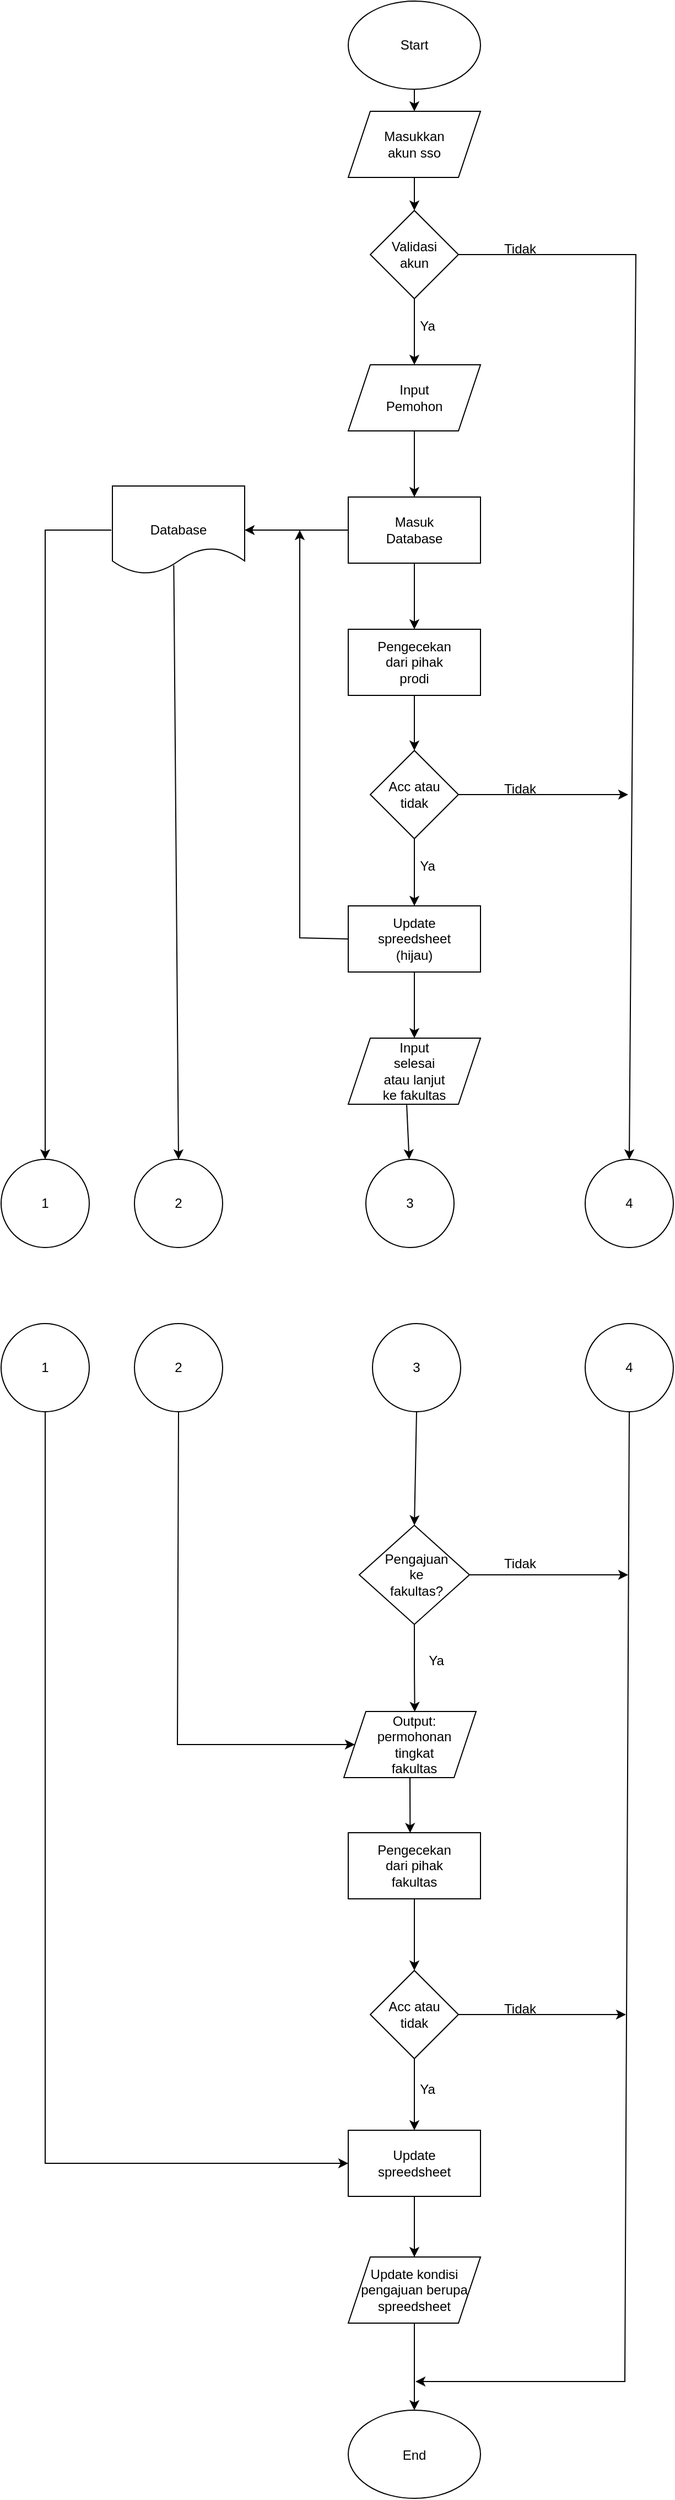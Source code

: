 <mxfile version="21.3.4" type="device">
  <diagram name="Halaman-1" id="MfAhkodC8sBDE3Hnrv4k">
    <mxGraphModel dx="1506" dy="711" grid="1" gridSize="10" guides="1" tooltips="1" connect="1" arrows="1" fold="1" page="1" pageScale="1" pageWidth="827" pageHeight="1169" math="0" shadow="0">
      <root>
        <mxCell id="0" />
        <mxCell id="1" parent="0" />
        <mxCell id="CcOYlkJvs8jnX8ofghZh-23" value="" style="shape=parallelogram;perimeter=parallelogramPerimeter;whiteSpace=wrap;html=1;fixedSize=1;" vertex="1" parent="1">
          <mxGeometry x="415" y="1552" width="120" height="60" as="geometry" />
        </mxCell>
        <mxCell id="028KvaAbYY9_1VPaLJx6-73" value="" style="rounded=0;whiteSpace=wrap;html=1;" parent="1" vertex="1">
          <mxGeometry x="419" y="1662" width="120" height="60" as="geometry" />
        </mxCell>
        <mxCell id="028KvaAbYY9_1VPaLJx6-26" value="" style="ellipse;whiteSpace=wrap;html=1;" parent="1" vertex="1">
          <mxGeometry x="419" width="120" height="80" as="geometry" />
        </mxCell>
        <mxCell id="028KvaAbYY9_1VPaLJx6-3" value="" style="edgeStyle=orthogonalEdgeStyle;rounded=0;orthogonalLoop=1;jettySize=auto;html=1;entryX=0.5;entryY=0;entryDx=0;entryDy=0;exitX=0.5;exitY=1;exitDx=0;exitDy=0;" parent="1" source="028KvaAbYY9_1VPaLJx6-26" target="028KvaAbYY9_1VPaLJx6-20" edge="1">
          <mxGeometry relative="1" as="geometry">
            <mxPoint x="479" y="60" as="sourcePoint" />
            <mxPoint x="479" y="110" as="targetPoint" />
          </mxGeometry>
        </mxCell>
        <mxCell id="028KvaAbYY9_1VPaLJx6-36" value="" style="edgeStyle=orthogonalEdgeStyle;rounded=0;orthogonalLoop=1;jettySize=auto;html=1;entryX=0.5;entryY=0;entryDx=0;entryDy=0;" parent="1" source="028KvaAbYY9_1VPaLJx6-2" target="028KvaAbYY9_1VPaLJx6-34" edge="1">
          <mxGeometry relative="1" as="geometry" />
        </mxCell>
        <mxCell id="028KvaAbYY9_1VPaLJx6-2" value="" style="shape=parallelogram;perimeter=parallelogramPerimeter;whiteSpace=wrap;html=1;fixedSize=1;" parent="1" vertex="1">
          <mxGeometry x="419" y="330" width="120" height="60" as="geometry" />
        </mxCell>
        <mxCell id="028KvaAbYY9_1VPaLJx6-9" value="Start" style="text;html=1;strokeColor=none;fillColor=none;align=center;verticalAlign=middle;whiteSpace=wrap;rounded=0;" parent="1" vertex="1">
          <mxGeometry x="449" y="25" width="60" height="30" as="geometry" />
        </mxCell>
        <mxCell id="028KvaAbYY9_1VPaLJx6-24" value="" style="edgeStyle=orthogonalEdgeStyle;rounded=0;orthogonalLoop=1;jettySize=auto;html=1;" parent="1" source="028KvaAbYY9_1VPaLJx6-20" target="028KvaAbYY9_1VPaLJx6-23" edge="1">
          <mxGeometry relative="1" as="geometry" />
        </mxCell>
        <mxCell id="028KvaAbYY9_1VPaLJx6-20" value="" style="shape=parallelogram;perimeter=parallelogramPerimeter;whiteSpace=wrap;html=1;fixedSize=1;" parent="1" vertex="1">
          <mxGeometry x="419" y="100" width="120" height="60" as="geometry" />
        </mxCell>
        <mxCell id="028KvaAbYY9_1VPaLJx6-22" value="Masukkan akun sso" style="text;html=1;strokeColor=none;fillColor=none;align=center;verticalAlign=middle;whiteSpace=wrap;rounded=0;" parent="1" vertex="1">
          <mxGeometry x="449" y="115" width="60" height="30" as="geometry" />
        </mxCell>
        <mxCell id="028KvaAbYY9_1VPaLJx6-31" value="" style="edgeStyle=orthogonalEdgeStyle;rounded=0;orthogonalLoop=1;jettySize=auto;html=1;" parent="1" source="028KvaAbYY9_1VPaLJx6-23" target="028KvaAbYY9_1VPaLJx6-2" edge="1">
          <mxGeometry relative="1" as="geometry" />
        </mxCell>
        <mxCell id="028KvaAbYY9_1VPaLJx6-23" value="" style="rhombus;whiteSpace=wrap;html=1;" parent="1" vertex="1">
          <mxGeometry x="439" y="190" width="80" height="80" as="geometry" />
        </mxCell>
        <mxCell id="028KvaAbYY9_1VPaLJx6-28" value="Tidak" style="text;html=1;strokeColor=none;fillColor=none;align=center;verticalAlign=middle;whiteSpace=wrap;rounded=0;" parent="1" vertex="1">
          <mxGeometry x="545" y="210" width="60" height="30" as="geometry" />
        </mxCell>
        <mxCell id="028KvaAbYY9_1VPaLJx6-32" value="Ya" style="text;html=1;strokeColor=none;fillColor=none;align=center;verticalAlign=middle;whiteSpace=wrap;rounded=0;" parent="1" vertex="1">
          <mxGeometry x="461" y="280" width="60" height="30" as="geometry" />
        </mxCell>
        <mxCell id="028KvaAbYY9_1VPaLJx6-33" value="Input Pemohon" style="text;html=1;strokeColor=none;fillColor=none;align=center;verticalAlign=middle;whiteSpace=wrap;rounded=0;" parent="1" vertex="1">
          <mxGeometry x="449" y="345" width="60" height="30" as="geometry" />
        </mxCell>
        <mxCell id="028KvaAbYY9_1VPaLJx6-38" value="" style="edgeStyle=orthogonalEdgeStyle;rounded=0;orthogonalLoop=1;jettySize=auto;html=1;" parent="1" source="028KvaAbYY9_1VPaLJx6-34" target="028KvaAbYY9_1VPaLJx6-37" edge="1">
          <mxGeometry relative="1" as="geometry" />
        </mxCell>
        <mxCell id="028KvaAbYY9_1VPaLJx6-42" value="" style="edgeStyle=orthogonalEdgeStyle;rounded=0;orthogonalLoop=1;jettySize=auto;html=1;" parent="1" source="028KvaAbYY9_1VPaLJx6-34" target="028KvaAbYY9_1VPaLJx6-41" edge="1">
          <mxGeometry relative="1" as="geometry" />
        </mxCell>
        <mxCell id="028KvaAbYY9_1VPaLJx6-34" value="" style="rounded=0;whiteSpace=wrap;html=1;" parent="1" vertex="1">
          <mxGeometry x="419" y="450" width="120" height="60" as="geometry" />
        </mxCell>
        <mxCell id="028KvaAbYY9_1VPaLJx6-35" value="Masuk Database" style="text;html=1;strokeColor=none;fillColor=none;align=center;verticalAlign=middle;whiteSpace=wrap;rounded=0;" parent="1" vertex="1">
          <mxGeometry x="449" y="465" width="60" height="30" as="geometry" />
        </mxCell>
        <mxCell id="028KvaAbYY9_1VPaLJx6-37" value="" style="shape=document;whiteSpace=wrap;html=1;boundedLbl=1;" parent="1" vertex="1">
          <mxGeometry x="205" y="440" width="120" height="80" as="geometry" />
        </mxCell>
        <mxCell id="028KvaAbYY9_1VPaLJx6-39" value="Database" style="text;html=1;strokeColor=none;fillColor=none;align=center;verticalAlign=middle;whiteSpace=wrap;rounded=0;" parent="1" vertex="1">
          <mxGeometry x="235" y="465" width="60" height="30" as="geometry" />
        </mxCell>
        <mxCell id="028KvaAbYY9_1VPaLJx6-45" value="" style="edgeStyle=orthogonalEdgeStyle;rounded=0;orthogonalLoop=1;jettySize=auto;html=1;" parent="1" source="028KvaAbYY9_1VPaLJx6-41" target="028KvaAbYY9_1VPaLJx6-44" edge="1">
          <mxGeometry relative="1" as="geometry" />
        </mxCell>
        <mxCell id="028KvaAbYY9_1VPaLJx6-41" value="" style="rounded=0;whiteSpace=wrap;html=1;" parent="1" vertex="1">
          <mxGeometry x="419" y="570" width="120" height="60" as="geometry" />
        </mxCell>
        <mxCell id="028KvaAbYY9_1VPaLJx6-43" value="Pengecekan dari pihak prodi" style="text;html=1;strokeColor=none;fillColor=none;align=center;verticalAlign=middle;whiteSpace=wrap;rounded=0;" parent="1" vertex="1">
          <mxGeometry x="449" y="585" width="60" height="30" as="geometry" />
        </mxCell>
        <mxCell id="028KvaAbYY9_1VPaLJx6-51" value="" style="edgeStyle=orthogonalEdgeStyle;rounded=0;orthogonalLoop=1;jettySize=auto;html=1;" parent="1" source="028KvaAbYY9_1VPaLJx6-44" target="028KvaAbYY9_1VPaLJx6-50" edge="1">
          <mxGeometry relative="1" as="geometry" />
        </mxCell>
        <mxCell id="028KvaAbYY9_1VPaLJx6-44" value="" style="rhombus;whiteSpace=wrap;html=1;" parent="1" vertex="1">
          <mxGeometry x="439" y="680" width="80" height="80" as="geometry" />
        </mxCell>
        <mxCell id="028KvaAbYY9_1VPaLJx6-46" value="Acc atau tidak" style="text;html=1;strokeColor=none;fillColor=none;align=center;verticalAlign=middle;whiteSpace=wrap;rounded=0;" parent="1" vertex="1">
          <mxGeometry x="449" y="705" width="60" height="30" as="geometry" />
        </mxCell>
        <mxCell id="028KvaAbYY9_1VPaLJx6-49" value="Tidak" style="text;html=1;strokeColor=none;fillColor=none;align=center;verticalAlign=middle;whiteSpace=wrap;rounded=0;" parent="1" vertex="1">
          <mxGeometry x="545" y="700" width="60" height="30" as="geometry" />
        </mxCell>
        <mxCell id="028KvaAbYY9_1VPaLJx6-55" value="" style="edgeStyle=orthogonalEdgeStyle;rounded=0;orthogonalLoop=1;jettySize=auto;html=1;" parent="1" source="028KvaAbYY9_1VPaLJx6-50" target="028KvaAbYY9_1VPaLJx6-54" edge="1">
          <mxGeometry relative="1" as="geometry" />
        </mxCell>
        <mxCell id="028KvaAbYY9_1VPaLJx6-50" value="" style="rounded=0;whiteSpace=wrap;html=1;" parent="1" vertex="1">
          <mxGeometry x="419" y="821" width="120" height="60" as="geometry" />
        </mxCell>
        <mxCell id="028KvaAbYY9_1VPaLJx6-52" value="Update spreedsheet (hijau)" style="text;html=1;strokeColor=none;fillColor=none;align=center;verticalAlign=middle;whiteSpace=wrap;rounded=0;" parent="1" vertex="1">
          <mxGeometry x="449" y="836" width="60" height="30" as="geometry" />
        </mxCell>
        <mxCell id="028KvaAbYY9_1VPaLJx6-53" value="" style="endArrow=classic;html=1;rounded=0;exitX=0;exitY=0.5;exitDx=0;exitDy=0;" parent="1" source="028KvaAbYY9_1VPaLJx6-50" edge="1">
          <mxGeometry width="50" height="50" relative="1" as="geometry">
            <mxPoint x="565" y="710" as="sourcePoint" />
            <mxPoint x="375" y="480" as="targetPoint" />
            <Array as="points">
              <mxPoint x="375" y="850" />
            </Array>
          </mxGeometry>
        </mxCell>
        <mxCell id="028KvaAbYY9_1VPaLJx6-54" value="" style="shape=parallelogram;perimeter=parallelogramPerimeter;whiteSpace=wrap;html=1;fixedSize=1;" parent="1" vertex="1">
          <mxGeometry x="419" y="941" width="120" height="60" as="geometry" />
        </mxCell>
        <mxCell id="028KvaAbYY9_1VPaLJx6-56" value="Input selesai atau lanjut ke fakultas" style="text;html=1;strokeColor=none;fillColor=none;align=center;verticalAlign=middle;whiteSpace=wrap;rounded=0;" parent="1" vertex="1">
          <mxGeometry x="449" y="956" width="60" height="30" as="geometry" />
        </mxCell>
        <mxCell id="028KvaAbYY9_1VPaLJx6-62" value="" style="edgeStyle=orthogonalEdgeStyle;rounded=0;orthogonalLoop=1;jettySize=auto;html=1;entryX=0.536;entryY=0.005;entryDx=0;entryDy=0;entryPerimeter=0;" parent="1" source="028KvaAbYY9_1VPaLJx6-58" target="CcOYlkJvs8jnX8ofghZh-23" edge="1">
          <mxGeometry relative="1" as="geometry">
            <mxPoint x="480" y="1540" as="targetPoint" />
          </mxGeometry>
        </mxCell>
        <mxCell id="028KvaAbYY9_1VPaLJx6-58" value="" style="rhombus;whiteSpace=wrap;html=1;" parent="1" vertex="1">
          <mxGeometry x="429" y="1383" width="100" height="90" as="geometry" />
        </mxCell>
        <mxCell id="028KvaAbYY9_1VPaLJx6-60" value="" style="endArrow=classic;html=1;rounded=0;exitX=1;exitY=0.5;exitDx=0;exitDy=0;" parent="1" source="028KvaAbYY9_1VPaLJx6-58" edge="1">
          <mxGeometry width="50" height="50" relative="1" as="geometry">
            <mxPoint x="595" y="1552" as="sourcePoint" />
            <mxPoint x="673" y="1428" as="targetPoint" />
            <Array as="points" />
          </mxGeometry>
        </mxCell>
        <mxCell id="028KvaAbYY9_1VPaLJx6-63" value="Tidak" style="text;html=1;strokeColor=none;fillColor=none;align=center;verticalAlign=middle;whiteSpace=wrap;rounded=0;" parent="1" vertex="1">
          <mxGeometry x="545" y="1403" width="60" height="30" as="geometry" />
        </mxCell>
        <mxCell id="028KvaAbYY9_1VPaLJx6-64" value="Ya" style="text;html=1;strokeColor=none;fillColor=none;align=center;verticalAlign=middle;whiteSpace=wrap;rounded=0;" parent="1" vertex="1">
          <mxGeometry x="469" y="1491" width="60" height="30" as="geometry" />
        </mxCell>
        <mxCell id="028KvaAbYY9_1VPaLJx6-65" value="Output: permohonan tingkat fakultas" style="text;html=1;strokeColor=none;fillColor=none;align=center;verticalAlign=middle;whiteSpace=wrap;rounded=0;" parent="1" vertex="1">
          <mxGeometry x="449" y="1567" width="60" height="30" as="geometry" />
        </mxCell>
        <mxCell id="028KvaAbYY9_1VPaLJx6-67" value="" style="edgeStyle=orthogonalEdgeStyle;rounded=0;orthogonalLoop=1;jettySize=auto;html=1;exitX=0.5;exitY=1;exitDx=0;exitDy=0;" parent="1" source="028KvaAbYY9_1VPaLJx6-73" target="028KvaAbYY9_1VPaLJx6-69" edge="1">
          <mxGeometry relative="1" as="geometry">
            <mxPoint x="479" y="1737" as="sourcePoint" />
          </mxGeometry>
        </mxCell>
        <mxCell id="028KvaAbYY9_1VPaLJx6-68" value="Pengecekan dari pihak fakultas" style="text;html=1;strokeColor=none;fillColor=none;align=center;verticalAlign=middle;whiteSpace=wrap;rounded=0;" parent="1" vertex="1">
          <mxGeometry x="449" y="1677" width="60" height="30" as="geometry" />
        </mxCell>
        <mxCell id="028KvaAbYY9_1VPaLJx6-76" value="" style="edgeStyle=orthogonalEdgeStyle;rounded=0;orthogonalLoop=1;jettySize=auto;html=1;" parent="1" source="028KvaAbYY9_1VPaLJx6-69" target="028KvaAbYY9_1VPaLJx6-75" edge="1">
          <mxGeometry relative="1" as="geometry" />
        </mxCell>
        <mxCell id="028KvaAbYY9_1VPaLJx6-69" value="" style="rhombus;whiteSpace=wrap;html=1;" parent="1" vertex="1">
          <mxGeometry x="439" y="1787" width="80" height="80" as="geometry" />
        </mxCell>
        <mxCell id="028KvaAbYY9_1VPaLJx6-70" value="Acc atau tidak" style="text;html=1;strokeColor=none;fillColor=none;align=center;verticalAlign=middle;whiteSpace=wrap;rounded=0;" parent="1" vertex="1">
          <mxGeometry x="449" y="1812" width="60" height="30" as="geometry" />
        </mxCell>
        <mxCell id="028KvaAbYY9_1VPaLJx6-71" value="" style="endArrow=classic;html=1;rounded=0;exitX=1;exitY=0.5;exitDx=0;exitDy=0;" parent="1" source="028KvaAbYY9_1VPaLJx6-69" edge="1">
          <mxGeometry width="50" height="50" relative="1" as="geometry">
            <mxPoint x="565" y="1817" as="sourcePoint" />
            <mxPoint x="671" y="1827" as="targetPoint" />
          </mxGeometry>
        </mxCell>
        <mxCell id="028KvaAbYY9_1VPaLJx6-72" value="Tidak" style="text;html=1;strokeColor=none;fillColor=none;align=center;verticalAlign=middle;whiteSpace=wrap;rounded=0;" parent="1" vertex="1">
          <mxGeometry x="545" y="1807" width="60" height="30" as="geometry" />
        </mxCell>
        <mxCell id="028KvaAbYY9_1VPaLJx6-79" value="" style="edgeStyle=orthogonalEdgeStyle;rounded=0;orthogonalLoop=1;jettySize=auto;html=1;entryX=0.5;entryY=0;entryDx=0;entryDy=0;" parent="1" source="028KvaAbYY9_1VPaLJx6-75" target="028KvaAbYY9_1VPaLJx6-78" edge="1">
          <mxGeometry relative="1" as="geometry">
            <mxPoint x="479" y="2243" as="targetPoint" />
          </mxGeometry>
        </mxCell>
        <mxCell id="028KvaAbYY9_1VPaLJx6-89" value="" style="edgeStyle=orthogonalEdgeStyle;rounded=0;orthogonalLoop=1;jettySize=auto;html=1;" parent="1" source="028KvaAbYY9_1VPaLJx6-75" target="028KvaAbYY9_1VPaLJx6-88" edge="1">
          <mxGeometry relative="1" as="geometry" />
        </mxCell>
        <mxCell id="028KvaAbYY9_1VPaLJx6-75" value="" style="rounded=0;whiteSpace=wrap;html=1;" parent="1" vertex="1">
          <mxGeometry x="419" y="1932" width="120" height="60" as="geometry" />
        </mxCell>
        <mxCell id="028KvaAbYY9_1VPaLJx6-77" value="Update spreedsheet" style="text;html=1;strokeColor=none;fillColor=none;align=center;verticalAlign=middle;whiteSpace=wrap;rounded=0;" parent="1" vertex="1">
          <mxGeometry x="449" y="1947" width="60" height="30" as="geometry" />
        </mxCell>
        <mxCell id="028KvaAbYY9_1VPaLJx6-78" value="" style="ellipse;whiteSpace=wrap;html=1;" parent="1" vertex="1">
          <mxGeometry x="419" y="2186" width="120" height="80" as="geometry" />
        </mxCell>
        <mxCell id="028KvaAbYY9_1VPaLJx6-83" value="End" style="text;html=1;strokeColor=none;fillColor=none;align=center;verticalAlign=middle;whiteSpace=wrap;rounded=0;" parent="1" vertex="1">
          <mxGeometry x="449" y="2212" width="60" height="30" as="geometry" />
        </mxCell>
        <mxCell id="028KvaAbYY9_1VPaLJx6-84" value="Validasi akun" style="text;html=1;strokeColor=none;fillColor=none;align=center;verticalAlign=middle;whiteSpace=wrap;rounded=0;" parent="1" vertex="1">
          <mxGeometry x="449" y="215" width="60" height="30" as="geometry" />
        </mxCell>
        <mxCell id="028KvaAbYY9_1VPaLJx6-85" value="Pengajuan ke fakultas?" style="text;html=1;strokeColor=none;fillColor=none;align=center;verticalAlign=middle;whiteSpace=wrap;rounded=0;" parent="1" vertex="1">
          <mxGeometry x="451" y="1413" width="60" height="30" as="geometry" />
        </mxCell>
        <mxCell id="028KvaAbYY9_1VPaLJx6-87" value="" style="endArrow=classic;html=1;rounded=0;exitX=1;exitY=0.5;exitDx=0;exitDy=0;" parent="1" source="028KvaAbYY9_1VPaLJx6-44" edge="1">
          <mxGeometry width="50" height="50" relative="1" as="geometry">
            <mxPoint x="603" y="710" as="sourcePoint" />
            <mxPoint x="673" y="720" as="targetPoint" />
          </mxGeometry>
        </mxCell>
        <mxCell id="028KvaAbYY9_1VPaLJx6-88" value="" style="shape=parallelogram;perimeter=parallelogramPerimeter;whiteSpace=wrap;html=1;fixedSize=1;" parent="1" vertex="1">
          <mxGeometry x="419" y="2047" width="120" height="60" as="geometry" />
        </mxCell>
        <mxCell id="028KvaAbYY9_1VPaLJx6-90" value="Update kondisi pengajuan berupa spreedsheet" style="text;html=1;strokeColor=none;fillColor=none;align=center;verticalAlign=middle;whiteSpace=wrap;rounded=0;" parent="1" vertex="1">
          <mxGeometry x="424" y="2062" width="110" height="30" as="geometry" />
        </mxCell>
        <mxCell id="CcOYlkJvs8jnX8ofghZh-3" value="" style="ellipse;whiteSpace=wrap;html=1;aspect=fixed;" vertex="1" parent="1">
          <mxGeometry x="104" y="1051" width="80" height="80" as="geometry" />
        </mxCell>
        <mxCell id="CcOYlkJvs8jnX8ofghZh-4" value="" style="ellipse;whiteSpace=wrap;html=1;aspect=fixed;" vertex="1" parent="1">
          <mxGeometry x="225" y="1051" width="80" height="80" as="geometry" />
        </mxCell>
        <mxCell id="CcOYlkJvs8jnX8ofghZh-5" value="" style="ellipse;whiteSpace=wrap;html=1;aspect=fixed;" vertex="1" parent="1">
          <mxGeometry x="435" y="1051" width="80" height="80" as="geometry" />
        </mxCell>
        <mxCell id="CcOYlkJvs8jnX8ofghZh-6" value="" style="ellipse;whiteSpace=wrap;html=1;aspect=fixed;" vertex="1" parent="1">
          <mxGeometry x="634" y="1051" width="80" height="80" as="geometry" />
        </mxCell>
        <mxCell id="CcOYlkJvs8jnX8ofghZh-7" value="" style="ellipse;whiteSpace=wrap;html=1;aspect=fixed;" vertex="1" parent="1">
          <mxGeometry x="104" y="1200" width="80" height="80" as="geometry" />
        </mxCell>
        <mxCell id="CcOYlkJvs8jnX8ofghZh-8" value="" style="ellipse;whiteSpace=wrap;html=1;aspect=fixed;" vertex="1" parent="1">
          <mxGeometry x="225" y="1200" width="80" height="80" as="geometry" />
        </mxCell>
        <mxCell id="CcOYlkJvs8jnX8ofghZh-9" value="" style="ellipse;whiteSpace=wrap;html=1;aspect=fixed;" vertex="1" parent="1">
          <mxGeometry x="441" y="1200" width="80" height="80" as="geometry" />
        </mxCell>
        <mxCell id="CcOYlkJvs8jnX8ofghZh-10" value="" style="ellipse;whiteSpace=wrap;html=1;aspect=fixed;" vertex="1" parent="1">
          <mxGeometry x="634" y="1200" width="80" height="80" as="geometry" />
        </mxCell>
        <mxCell id="CcOYlkJvs8jnX8ofghZh-11" value="" style="endArrow=classic;html=1;rounded=0;entryX=0.5;entryY=0;entryDx=0;entryDy=0;exitX=1;exitY=0.5;exitDx=0;exitDy=0;" edge="1" parent="1" source="028KvaAbYY9_1VPaLJx6-23" target="CcOYlkJvs8jnX8ofghZh-6">
          <mxGeometry width="50" height="50" relative="1" as="geometry">
            <mxPoint x="560" y="480" as="sourcePoint" />
            <mxPoint x="674" y="810" as="targetPoint" />
            <Array as="points">
              <mxPoint x="680" y="230" />
            </Array>
          </mxGeometry>
        </mxCell>
        <mxCell id="CcOYlkJvs8jnX8ofghZh-13" value="" style="endArrow=classic;html=1;rounded=0;exitX=0.442;exitY=1.01;exitDx=0;exitDy=0;exitPerimeter=0;entryX=0.491;entryY=-0.001;entryDx=0;entryDy=0;entryPerimeter=0;" edge="1" parent="1" source="028KvaAbYY9_1VPaLJx6-54" target="CcOYlkJvs8jnX8ofghZh-5">
          <mxGeometry width="50" height="50" relative="1" as="geometry">
            <mxPoint x="514" y="1051" as="sourcePoint" />
            <mxPoint x="564" y="1001" as="targetPoint" />
          </mxGeometry>
        </mxCell>
        <mxCell id="CcOYlkJvs8jnX8ofghZh-14" value="" style="endArrow=classic;html=1;rounded=0;exitX=0.464;exitY=0.899;exitDx=0;exitDy=0;exitPerimeter=0;entryX=0.5;entryY=0;entryDx=0;entryDy=0;" edge="1" parent="1" source="028KvaAbYY9_1VPaLJx6-37" target="CcOYlkJvs8jnX8ofghZh-4">
          <mxGeometry width="50" height="50" relative="1" as="geometry">
            <mxPoint x="254" y="640" as="sourcePoint" />
            <mxPoint x="334" y="800" as="targetPoint" />
          </mxGeometry>
        </mxCell>
        <mxCell id="CcOYlkJvs8jnX8ofghZh-15" value="" style="endArrow=classic;html=1;rounded=0;entryX=0.5;entryY=0;entryDx=0;entryDy=0;" edge="1" parent="1" target="CcOYlkJvs8jnX8ofghZh-3">
          <mxGeometry width="50" height="50" relative="1" as="geometry">
            <mxPoint x="204" y="480" as="sourcePoint" />
            <mxPoint x="204" y="760" as="targetPoint" />
            <Array as="points">
              <mxPoint x="144" y="480" />
            </Array>
          </mxGeometry>
        </mxCell>
        <mxCell id="CcOYlkJvs8jnX8ofghZh-16" value="" style="endArrow=classic;html=1;rounded=0;exitX=0.5;exitY=1;exitDx=0;exitDy=0;entryX=0.5;entryY=0;entryDx=0;entryDy=0;" edge="1" parent="1" source="CcOYlkJvs8jnX8ofghZh-9" target="028KvaAbYY9_1VPaLJx6-58">
          <mxGeometry width="50" height="50" relative="1" as="geometry">
            <mxPoint x="414" y="1340" as="sourcePoint" />
            <mxPoint x="464" y="1290" as="targetPoint" />
          </mxGeometry>
        </mxCell>
        <mxCell id="CcOYlkJvs8jnX8ofghZh-17" value="" style="endArrow=classic;html=1;rounded=0;exitX=0.5;exitY=1;exitDx=0;exitDy=0;entryX=0;entryY=0.5;entryDx=0;entryDy=0;" edge="1" parent="1" source="CcOYlkJvs8jnX8ofghZh-8" target="CcOYlkJvs8jnX8ofghZh-23">
          <mxGeometry width="50" height="50" relative="1" as="geometry">
            <mxPoint x="254" y="1630" as="sourcePoint" />
            <mxPoint x="400" y="1582" as="targetPoint" />
            <Array as="points">
              <mxPoint x="264" y="1582" />
            </Array>
          </mxGeometry>
        </mxCell>
        <mxCell id="CcOYlkJvs8jnX8ofghZh-18" value="" style="endArrow=classic;html=1;rounded=0;exitX=0.5;exitY=1;exitDx=0;exitDy=0;entryX=0;entryY=0.5;entryDx=0;entryDy=0;" edge="1" parent="1" source="CcOYlkJvs8jnX8ofghZh-7" target="028KvaAbYY9_1VPaLJx6-75">
          <mxGeometry width="50" height="50" relative="1" as="geometry">
            <mxPoint x="154" y="1480" as="sourcePoint" />
            <mxPoint x="364" y="1870" as="targetPoint" />
            <Array as="points">
              <mxPoint x="144" y="1962" />
            </Array>
          </mxGeometry>
        </mxCell>
        <mxCell id="CcOYlkJvs8jnX8ofghZh-19" value="Ya" style="text;html=1;strokeColor=none;fillColor=none;align=center;verticalAlign=middle;whiteSpace=wrap;rounded=0;" vertex="1" parent="1">
          <mxGeometry x="461" y="770" width="60" height="30" as="geometry" />
        </mxCell>
        <mxCell id="CcOYlkJvs8jnX8ofghZh-21" value="" style="endArrow=classic;html=1;rounded=0;exitX=0.5;exitY=1;exitDx=0;exitDy=0;" edge="1" parent="1" source="CcOYlkJvs8jnX8ofghZh-10">
          <mxGeometry width="50" height="50" relative="1" as="geometry">
            <mxPoint x="700" y="2160" as="sourcePoint" />
            <mxPoint x="480" y="2160" as="targetPoint" />
            <Array as="points">
              <mxPoint x="670" y="2160" />
            </Array>
          </mxGeometry>
        </mxCell>
        <mxCell id="CcOYlkJvs8jnX8ofghZh-22" value="Ya" style="text;html=1;strokeColor=none;fillColor=none;align=center;verticalAlign=middle;whiteSpace=wrap;rounded=0;" vertex="1" parent="1">
          <mxGeometry x="461" y="1880" width="60" height="30" as="geometry" />
        </mxCell>
        <mxCell id="CcOYlkJvs8jnX8ofghZh-24" value="" style="endArrow=classic;html=1;rounded=0;exitX=0.5;exitY=1;exitDx=0;exitDy=0;entryX=0.468;entryY=0.003;entryDx=0;entryDy=0;entryPerimeter=0;" edge="1" parent="1" source="CcOYlkJvs8jnX8ofghZh-23" target="028KvaAbYY9_1VPaLJx6-73">
          <mxGeometry width="50" height="50" relative="1" as="geometry">
            <mxPoint x="470" y="1630" as="sourcePoint" />
            <mxPoint x="520" y="1580" as="targetPoint" />
          </mxGeometry>
        </mxCell>
        <mxCell id="CcOYlkJvs8jnX8ofghZh-25" value="1" style="text;html=1;strokeColor=none;fillColor=none;align=center;verticalAlign=middle;whiteSpace=wrap;rounded=0;" vertex="1" parent="1">
          <mxGeometry x="114" y="1076" width="60" height="30" as="geometry" />
        </mxCell>
        <mxCell id="CcOYlkJvs8jnX8ofghZh-26" value="1" style="text;html=1;strokeColor=none;fillColor=none;align=center;verticalAlign=middle;whiteSpace=wrap;rounded=0;" vertex="1" parent="1">
          <mxGeometry x="114" y="1225" width="60" height="30" as="geometry" />
        </mxCell>
        <mxCell id="CcOYlkJvs8jnX8ofghZh-27" value="2" style="text;html=1;strokeColor=none;fillColor=none;align=center;verticalAlign=middle;whiteSpace=wrap;rounded=0;" vertex="1" parent="1">
          <mxGeometry x="235" y="1076" width="60" height="30" as="geometry" />
        </mxCell>
        <mxCell id="CcOYlkJvs8jnX8ofghZh-28" value="2" style="text;html=1;strokeColor=none;fillColor=none;align=center;verticalAlign=middle;whiteSpace=wrap;rounded=0;" vertex="1" parent="1">
          <mxGeometry x="235" y="1225" width="60" height="30" as="geometry" />
        </mxCell>
        <mxCell id="CcOYlkJvs8jnX8ofghZh-29" value="3" style="text;html=1;strokeColor=none;fillColor=none;align=center;verticalAlign=middle;whiteSpace=wrap;rounded=0;" vertex="1" parent="1">
          <mxGeometry x="445" y="1076" width="60" height="30" as="geometry" />
        </mxCell>
        <mxCell id="CcOYlkJvs8jnX8ofghZh-30" value="3" style="text;html=1;strokeColor=none;fillColor=none;align=center;verticalAlign=middle;whiteSpace=wrap;rounded=0;" vertex="1" parent="1">
          <mxGeometry x="451" y="1225" width="60" height="30" as="geometry" />
        </mxCell>
        <mxCell id="CcOYlkJvs8jnX8ofghZh-31" value="4" style="text;html=1;strokeColor=none;fillColor=none;align=center;verticalAlign=middle;whiteSpace=wrap;rounded=0;" vertex="1" parent="1">
          <mxGeometry x="644" y="1076" width="60" height="30" as="geometry" />
        </mxCell>
        <mxCell id="CcOYlkJvs8jnX8ofghZh-32" value="4" style="text;html=1;strokeColor=none;fillColor=none;align=center;verticalAlign=middle;whiteSpace=wrap;rounded=0;" vertex="1" parent="1">
          <mxGeometry x="644" y="1225" width="60" height="30" as="geometry" />
        </mxCell>
      </root>
    </mxGraphModel>
  </diagram>
</mxfile>
